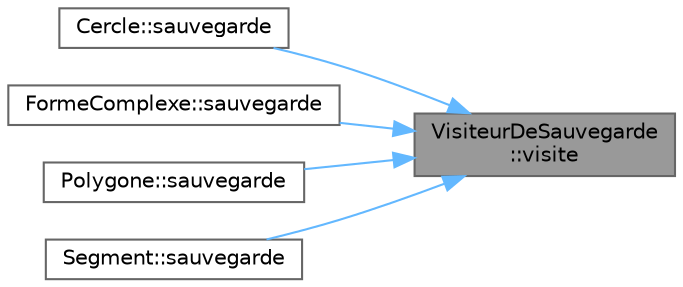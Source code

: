 digraph "VisiteurDeSauvegarde::visite"
{
 // LATEX_PDF_SIZE
  bgcolor="transparent";
  edge [fontname=Helvetica,fontsize=10,labelfontname=Helvetica,labelfontsize=10];
  node [fontname=Helvetica,fontsize=10,shape=box,height=0.2,width=0.4];
  rankdir="RL";
  Node1 [label="VisiteurDeSauvegarde\l::visite",height=0.2,width=0.4,color="gray40", fillcolor="grey60", style="filled", fontcolor="black",tooltip="Visiteur qui permettre de sauvegarder une forme dans un fichier de sauvegarde."];
  Node1 -> Node2 [dir="back",color="steelblue1",style="solid"];
  Node2 [label="Cercle::sauvegarde",height=0.2,width=0.4,color="grey40", fillcolor="white", style="filled",URL="$class_cercle.html#ad8e5ed068c675256609c8e4a979a92eb",tooltip="Visiteur de sauvegarde qui va se charger de sauvegarder la forme dans un fichier txt."];
  Node1 -> Node3 [dir="back",color="steelblue1",style="solid"];
  Node3 [label="FormeComplexe::sauvegarde",height=0.2,width=0.4,color="grey40", fillcolor="white", style="filled",URL="$class_forme_complexe.html#aa6cffd9f5e6032b3fdf7ae7ad5db8271",tooltip="Visiteur de sauvegarde qui va se charger de sauvegarder la forme dans un fichier txt."];
  Node1 -> Node4 [dir="back",color="steelblue1",style="solid"];
  Node4 [label="Polygone::sauvegarde",height=0.2,width=0.4,color="grey40", fillcolor="white", style="filled",URL="$class_polygone.html#a927707788379c672e42ec13744d7a7a3",tooltip="Visiteur de sauvegarde qui va se charger de sauvegarder la forme dans un fichier txt."];
  Node1 -> Node5 [dir="back",color="steelblue1",style="solid"];
  Node5 [label="Segment::sauvegarde",height=0.2,width=0.4,color="grey40", fillcolor="white", style="filled",URL="$class_segment.html#a45874e8371d1c49d984291df64ff328b",tooltip="Visiteur de sauvegarde qui va se charger de sauvegarder la forme dans un fichier txt."];
}
